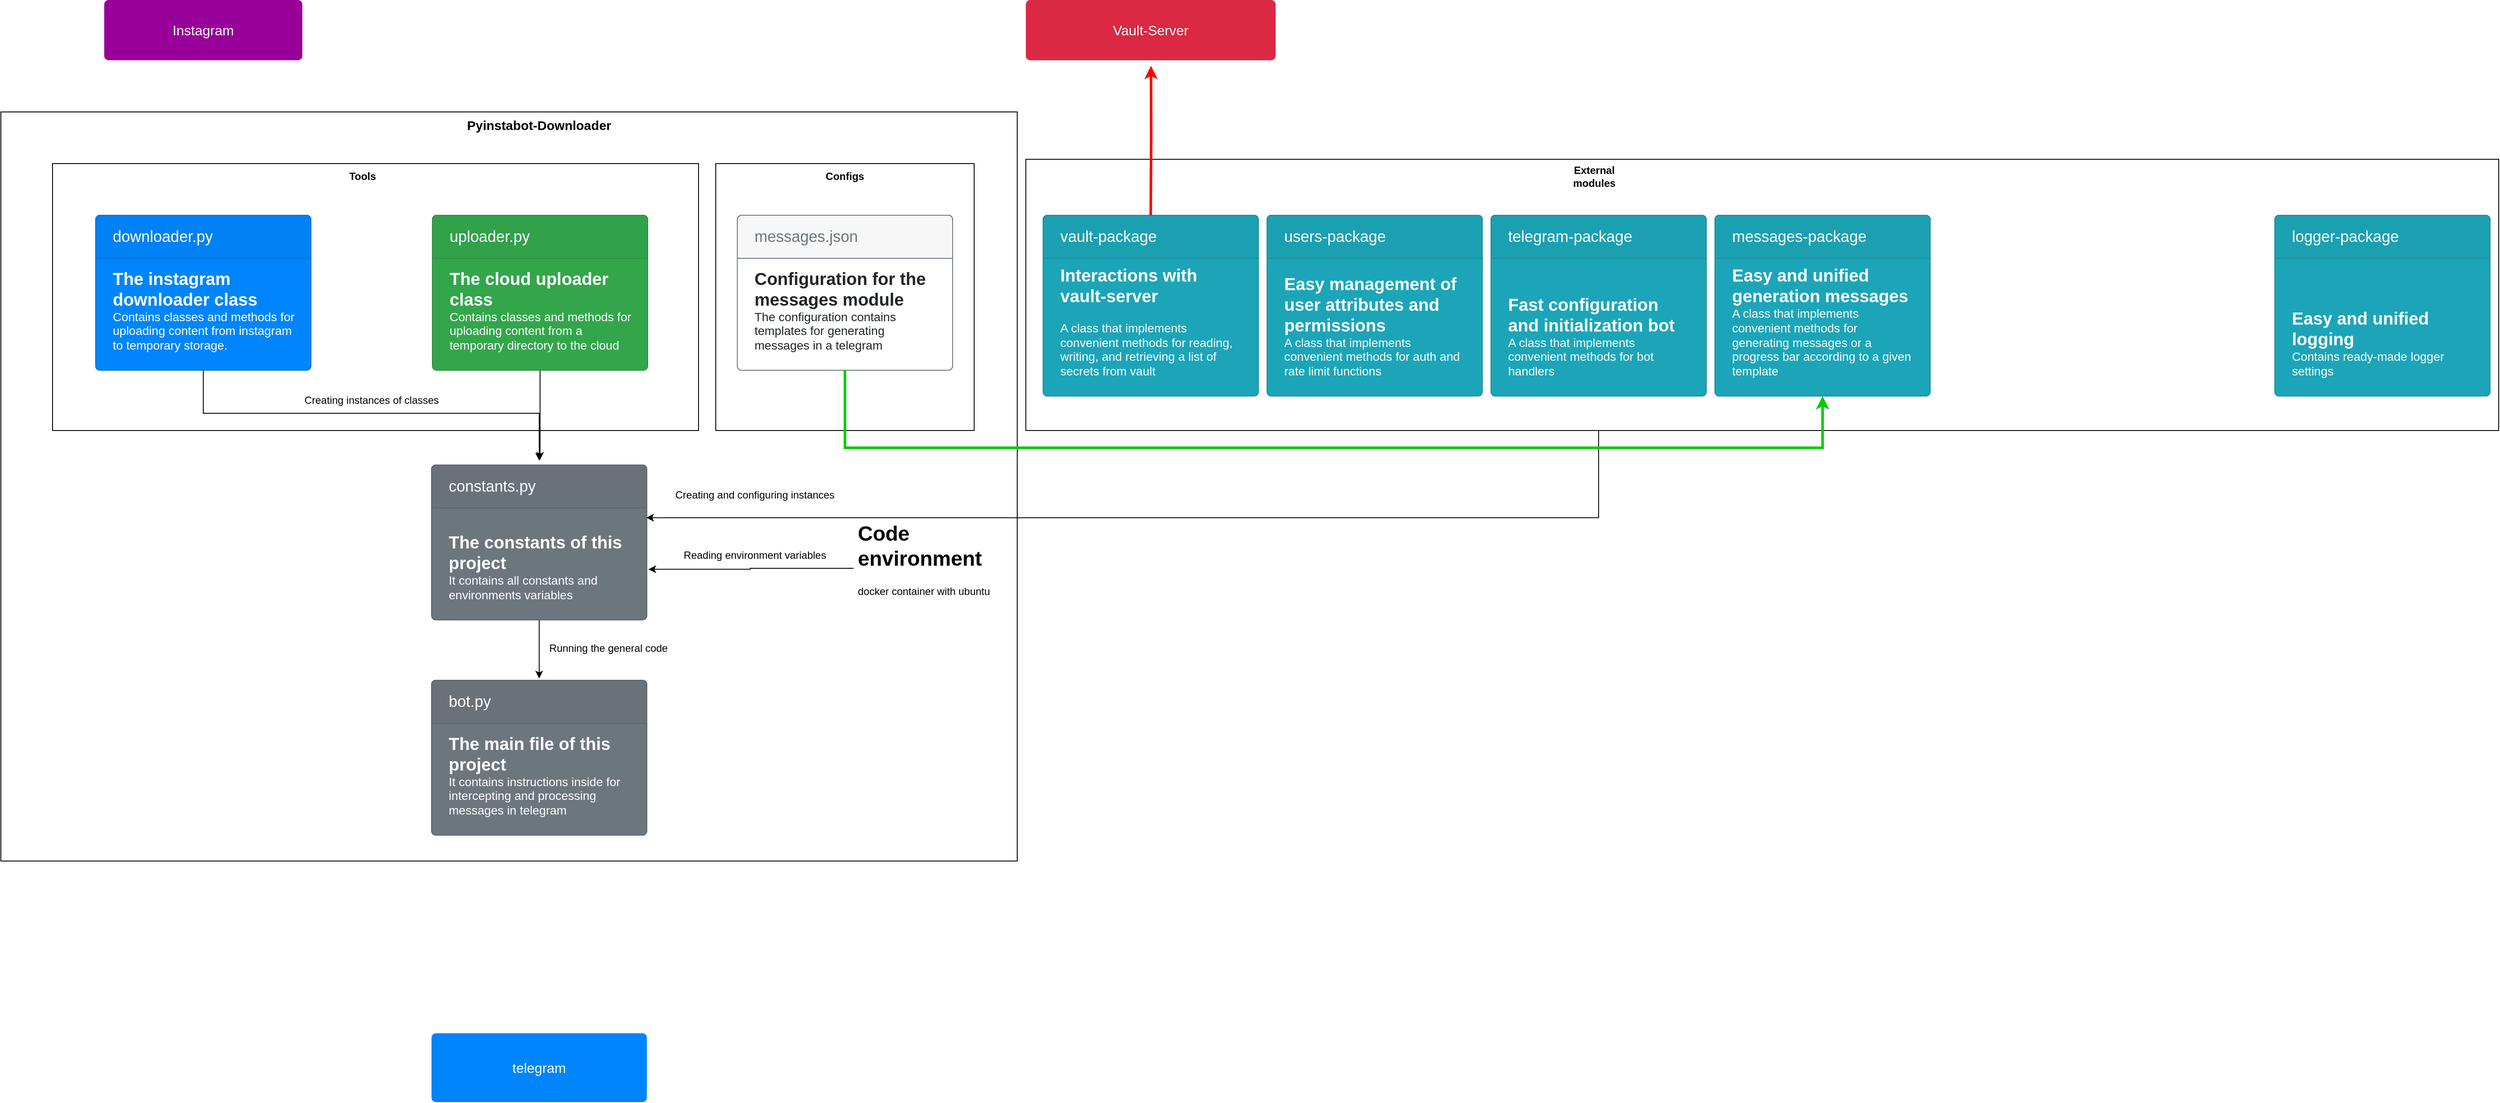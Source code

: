 <mxfile version="21.6.6" type="github">
  <diagram name="Страница 1" id="C4cH1xLUQUfybdzY-Pvg">
    <mxGraphModel dx="1536" dy="2060" grid="1" gridSize="10" guides="1" tooltips="1" connect="1" arrows="1" fold="1" page="1" pageScale="1" pageWidth="827" pageHeight="1169" math="0" shadow="0">
      <root>
        <mxCell id="0" />
        <mxCell id="1" parent="0" />
        <mxCell id="oiA-mQmHKhEabUs_qZRi-52" value="" style="rounded=0;whiteSpace=wrap;html=1;" vertex="1" parent="1">
          <mxGeometry x="130" y="-190" width="1180" height="870" as="geometry" />
        </mxCell>
        <mxCell id="oiA-mQmHKhEabUs_qZRi-24" value="" style="rounded=0;whiteSpace=wrap;html=1;" vertex="1" parent="1">
          <mxGeometry x="190" y="-130" width="750" height="310" as="geometry" />
        </mxCell>
        <mxCell id="oiA-mQmHKhEabUs_qZRi-4" value="&lt;span style=&quot;font-size: 20px;&quot;&gt;&lt;b&gt;The main file of this project&lt;/b&gt;&lt;/span&gt;&lt;br style=&quot;font-size: 14px&quot;&gt;It contains instructions inside for intercepting and processing messages in telegram" style="html=1;shadow=0;dashed=0;shape=mxgraph.bootstrap.rrect;rSize=5;strokeColor=#5B646A;html=1;whiteSpace=wrap;fillColor=#6C767D;fontColor=#ffffff;verticalAlign=bottom;align=left;spacing=20;spacingBottom=0;fontSize=14;" vertex="1" parent="1">
          <mxGeometry x="630" y="470" width="250" height="180" as="geometry" />
        </mxCell>
        <mxCell id="oiA-mQmHKhEabUs_qZRi-5" value="bot.py" style="html=1;shadow=0;dashed=0;shape=mxgraph.bootstrap.topButton;rSize=5;perimeter=none;whiteSpace=wrap;fillColor=#697279;strokeColor=#5B646A;fontColor=#ffffff;resizeWidth=1;fontSize=18;align=left;spacing=20;" vertex="1" parent="oiA-mQmHKhEabUs_qZRi-4">
          <mxGeometry width="250" height="50" relative="1" as="geometry" />
        </mxCell>
        <mxCell id="oiA-mQmHKhEabUs_qZRi-15" style="edgeStyle=orthogonalEdgeStyle;rounded=0;orthogonalLoop=1;jettySize=auto;html=1;entryX=0.5;entryY=-0.1;entryDx=0;entryDy=0;entryPerimeter=0;" edge="1" parent="1" source="oiA-mQmHKhEabUs_qZRi-6" target="oiA-mQmHKhEabUs_qZRi-11">
          <mxGeometry relative="1" as="geometry">
            <Array as="points">
              <mxPoint x="365" y="160" />
              <mxPoint x="755" y="160" />
            </Array>
          </mxGeometry>
        </mxCell>
        <mxCell id="oiA-mQmHKhEabUs_qZRi-6" value="&lt;span style=&quot;font-size: 20px;&quot;&gt;&lt;b&gt;The instagram downloader class&lt;/b&gt;&lt;/span&gt;&lt;br style=&quot;font-size: 14px&quot;&gt;Contains classes and methods for uploading content from instagram to temporary storage." style="html=1;shadow=0;dashed=0;shape=mxgraph.bootstrap.rrect;rSize=5;strokeColor=#0071D5;html=1;whiteSpace=wrap;fillColor=#0085FC;fontColor=#ffffff;verticalAlign=bottom;align=left;spacing=20;spacingBottom=0;fontSize=14;" vertex="1" parent="1">
          <mxGeometry x="240" y="-70" width="250" height="180" as="geometry" />
        </mxCell>
        <mxCell id="oiA-mQmHKhEabUs_qZRi-7" value="downloader.py" style="html=1;shadow=0;dashed=0;shape=mxgraph.bootstrap.topButton;rSize=5;perimeter=none;whiteSpace=wrap;fillColor=#0081F4;strokeColor=#0071D5;fontColor=#ffffff;resizeWidth=1;fontSize=18;align=left;spacing=20;" vertex="1" parent="oiA-mQmHKhEabUs_qZRi-6">
          <mxGeometry width="250" height="50" relative="1" as="geometry" />
        </mxCell>
        <mxCell id="oiA-mQmHKhEabUs_qZRi-14" style="edgeStyle=orthogonalEdgeStyle;rounded=0;orthogonalLoop=1;jettySize=auto;html=1;entryX=0.504;entryY=-0.12;entryDx=0;entryDy=0;entryPerimeter=0;" edge="1" parent="1" source="oiA-mQmHKhEabUs_qZRi-8" target="oiA-mQmHKhEabUs_qZRi-11">
          <mxGeometry relative="1" as="geometry" />
        </mxCell>
        <mxCell id="oiA-mQmHKhEabUs_qZRi-8" value="&lt;span style=&quot;font-size: 20px;&quot;&gt;&lt;b&gt;The cloud uploader class&lt;/b&gt;&lt;/span&gt;&lt;br style=&quot;font-size: 14px&quot;&gt;Contains classes and methods for uploading content from a temporary directory to the cloud" style="html=1;shadow=0;dashed=0;shape=mxgraph.bootstrap.rrect;rSize=5;strokeColor=#2B8D40;html=1;whiteSpace=wrap;fillColor=#33A64C;fontColor=#ffffff;verticalAlign=bottom;align=left;spacing=20;spacingBottom=0;fontSize=14;" vertex="1" parent="1">
          <mxGeometry x="631" y="-70" width="250" height="180" as="geometry" />
        </mxCell>
        <mxCell id="oiA-mQmHKhEabUs_qZRi-9" value="uploader.py" style="html=1;shadow=0;dashed=0;shape=mxgraph.bootstrap.topButton;rSize=5;perimeter=none;whiteSpace=wrap;fillColor=#31A14A;strokeColor=#2B8D40;fontColor=#ffffff;resizeWidth=1;fontSize=18;align=left;spacing=20;" vertex="1" parent="oiA-mQmHKhEabUs_qZRi-8">
          <mxGeometry width="250" height="50" relative="1" as="geometry" />
        </mxCell>
        <mxCell id="oiA-mQmHKhEabUs_qZRi-29" style="edgeStyle=orthogonalEdgeStyle;rounded=0;orthogonalLoop=1;jettySize=auto;html=1;entryX=0.5;entryY=-0.04;entryDx=0;entryDy=0;entryPerimeter=0;" edge="1" parent="1" source="oiA-mQmHKhEabUs_qZRi-10" target="oiA-mQmHKhEabUs_qZRi-5">
          <mxGeometry relative="1" as="geometry" />
        </mxCell>
        <mxCell id="oiA-mQmHKhEabUs_qZRi-10" value="&lt;span style=&quot;font-size: 20px;&quot;&gt;&lt;b&gt;The constants of this project&lt;/b&gt;&lt;/span&gt;&lt;br style=&quot;font-size: 14px&quot;&gt;It contains all constants and environments variables" style="html=1;shadow=0;dashed=0;shape=mxgraph.bootstrap.rrect;rSize=5;strokeColor=#5B646A;html=1;whiteSpace=wrap;fillColor=#6C767D;fontColor=#ffffff;verticalAlign=bottom;align=left;spacing=20;spacingBottom=0;fontSize=14;" vertex="1" parent="1">
          <mxGeometry x="630" y="220" width="250" height="180" as="geometry" />
        </mxCell>
        <mxCell id="oiA-mQmHKhEabUs_qZRi-11" value="constants.py" style="html=1;shadow=0;dashed=0;shape=mxgraph.bootstrap.topButton;rSize=5;perimeter=none;whiteSpace=wrap;fillColor=#697279;strokeColor=#5B646A;fontColor=#ffffff;resizeWidth=1;fontSize=18;align=left;spacing=20;" vertex="1" parent="oiA-mQmHKhEabUs_qZRi-10">
          <mxGeometry width="250" height="50" relative="1" as="geometry" />
        </mxCell>
        <mxCell id="oiA-mQmHKhEabUs_qZRi-16" value="Creating instances of classes" style="text;html=1;align=center;verticalAlign=middle;resizable=0;points=[];autosize=1;strokeColor=none;fillColor=none;" vertex="1" parent="1">
          <mxGeometry x="470" y="130" width="180" height="30" as="geometry" />
        </mxCell>
        <mxCell id="oiA-mQmHKhEabUs_qZRi-18" style="edgeStyle=orthogonalEdgeStyle;rounded=0;orthogonalLoop=1;jettySize=auto;html=1;entryX=1.007;entryY=0.673;entryDx=0;entryDy=0;entryPerimeter=0;" edge="1" parent="1" source="oiA-mQmHKhEabUs_qZRi-17" target="oiA-mQmHKhEabUs_qZRi-10">
          <mxGeometry relative="1" as="geometry">
            <mxPoint x="882" y="313" as="targetPoint" />
          </mxGeometry>
        </mxCell>
        <mxCell id="oiA-mQmHKhEabUs_qZRi-17" value="&lt;h1&gt;Code environment&lt;/h1&gt;&lt;p&gt;docker container with ubuntu&lt;/p&gt;" style="text;html=1;strokeColor=none;fillColor=none;spacing=5;spacingTop=-20;whiteSpace=wrap;overflow=hidden;rounded=0;" vertex="1" parent="1">
          <mxGeometry x="1120" y="280" width="190" height="120" as="geometry" />
        </mxCell>
        <mxCell id="oiA-mQmHKhEabUs_qZRi-19" value="Reading environment variables" style="text;html=1;align=center;verticalAlign=middle;resizable=0;points=[];autosize=1;strokeColor=none;fillColor=none;" vertex="1" parent="1">
          <mxGeometry x="910" y="310" width="190" height="30" as="geometry" />
        </mxCell>
        <mxCell id="oiA-mQmHKhEabUs_qZRi-25" value="&lt;b&gt;Tools&lt;/b&gt;" style="text;html=1;strokeColor=none;fillColor=none;align=center;verticalAlign=middle;whiteSpace=wrap;rounded=0;" vertex="1" parent="1">
          <mxGeometry x="520" y="-130" width="60" height="30" as="geometry" />
        </mxCell>
        <mxCell id="oiA-mQmHKhEabUs_qZRi-26" value="" style="rounded=0;whiteSpace=wrap;html=1;" vertex="1" parent="1">
          <mxGeometry x="960" y="-130" width="300" height="310" as="geometry" />
        </mxCell>
        <mxCell id="oiA-mQmHKhEabUs_qZRi-27" value="&lt;b&gt;Configs&lt;/b&gt;" style="text;html=1;strokeColor=none;fillColor=none;align=center;verticalAlign=middle;whiteSpace=wrap;rounded=0;" vertex="1" parent="1">
          <mxGeometry x="1080" y="-130" width="60" height="30" as="geometry" />
        </mxCell>
        <mxCell id="oiA-mQmHKhEabUs_qZRi-20" value="&lt;span style=&quot;font-size: 20px;&quot;&gt;&lt;b&gt;Configuration for the messages module&lt;/b&gt;&lt;/span&gt;&lt;br style=&quot;font-size: 14px&quot;&gt;The configuration contains templates for generating messages in a telegram" style="html=1;shadow=0;dashed=0;shape=mxgraph.bootstrap.rrect;rSize=5;strokeColor=#6C767D;html=1;whiteSpace=wrap;fillColor=#ffffff;fontColor=#212529;verticalAlign=bottom;align=left;spacing=20;spacingBottom=0;fontSize=14;" vertex="1" parent="1">
          <mxGeometry x="985" y="-70" width="250" height="180" as="geometry" />
        </mxCell>
        <mxCell id="oiA-mQmHKhEabUs_qZRi-21" value="messages.json" style="html=1;shadow=0;dashed=0;shape=mxgraph.bootstrap.topButton;rSize=5;perimeter=none;whiteSpace=wrap;fillColor=#F7F7F7;strokeColor=#6C767D;fontColor=#6C767D;resizeWidth=1;fontSize=18;align=left;spacing=20;" vertex="1" parent="oiA-mQmHKhEabUs_qZRi-20">
          <mxGeometry width="250" height="50" relative="1" as="geometry" />
        </mxCell>
        <mxCell id="oiA-mQmHKhEabUs_qZRi-45" style="edgeStyle=orthogonalEdgeStyle;rounded=0;orthogonalLoop=1;jettySize=auto;html=1;entryX=0.997;entryY=0.34;entryDx=0;entryDy=0;entryPerimeter=0;" edge="1" parent="1" source="oiA-mQmHKhEabUs_qZRi-30" target="oiA-mQmHKhEabUs_qZRi-10">
          <mxGeometry relative="1" as="geometry">
            <mxPoint x="890" y="320" as="targetPoint" />
            <Array as="points">
              <mxPoint x="1985" y="281" />
            </Array>
          </mxGeometry>
        </mxCell>
        <mxCell id="oiA-mQmHKhEabUs_qZRi-30" value="" style="rounded=0;whiteSpace=wrap;html=1;" vertex="1" parent="1">
          <mxGeometry x="1320" y="-135" width="1710" height="315" as="geometry" />
        </mxCell>
        <mxCell id="oiA-mQmHKhEabUs_qZRi-31" value="&lt;b&gt;External modules&lt;/b&gt;" style="text;html=1;strokeColor=none;fillColor=none;align=center;verticalAlign=middle;whiteSpace=wrap;rounded=0;" vertex="1" parent="1">
          <mxGeometry x="1950" y="-130" width="60" height="30" as="geometry" />
        </mxCell>
        <mxCell id="oiA-mQmHKhEabUs_qZRi-32" value="&lt;b&gt;&lt;font style=&quot;font-size: 20px&quot;&gt;Interactions with vault-server&lt;/font&gt;&lt;/b&gt;&lt;br style=&quot;font-size: 14px&quot;&gt;&lt;br style=&quot;font-size: 14px&quot;&gt;A class that implements convenient methods for reading, writing, and retrieving a list of secrets from vault" style="html=1;shadow=0;dashed=0;shape=mxgraph.bootstrap.rrect;rSize=5;strokeColor=#188C9C;html=1;whiteSpace=wrap;fillColor=#1CA5B8;fontColor=#ffffff;verticalAlign=bottom;align=left;spacing=20;spacingBottom=0;fontSize=14;" vertex="1" parent="1">
          <mxGeometry x="1340" y="-70" width="250" height="210" as="geometry" />
        </mxCell>
        <mxCell id="oiA-mQmHKhEabUs_qZRi-33" value="vault-package" style="html=1;shadow=0;dashed=0;shape=mxgraph.bootstrap.topButton;rSize=5;perimeter=none;whiteSpace=wrap;fillColor=#1BA0B2;strokeColor=#188C9C;fontColor=#ffffff;resizeWidth=1;fontSize=18;align=left;spacing=20;" vertex="1" parent="oiA-mQmHKhEabUs_qZRi-32">
          <mxGeometry width="250" height="50" relative="1" as="geometry" />
        </mxCell>
        <mxCell id="oiA-mQmHKhEabUs_qZRi-34" value="&lt;span style=&quot;font-size: 20px;&quot;&gt;&lt;b&gt;Easy management of user attributes and permissions&lt;/b&gt;&lt;/span&gt;&lt;br style=&quot;font-size: 14px&quot;&gt;A class that implements convenient methods for auth and rate limit functions" style="html=1;shadow=0;dashed=0;shape=mxgraph.bootstrap.rrect;rSize=5;strokeColor=#188C9C;html=1;whiteSpace=wrap;fillColor=#1CA5B8;fontColor=#ffffff;verticalAlign=bottom;align=left;spacing=20;spacingBottom=0;fontSize=14;" vertex="1" parent="1">
          <mxGeometry x="1600" y="-70" width="250" height="210" as="geometry" />
        </mxCell>
        <mxCell id="oiA-mQmHKhEabUs_qZRi-35" value="users-package" style="html=1;shadow=0;dashed=0;shape=mxgraph.bootstrap.topButton;rSize=5;perimeter=none;whiteSpace=wrap;fillColor=#1BA0B2;strokeColor=#188C9C;fontColor=#ffffff;resizeWidth=1;fontSize=18;align=left;spacing=20;" vertex="1" parent="oiA-mQmHKhEabUs_qZRi-34">
          <mxGeometry width="250" height="50" relative="1" as="geometry" />
        </mxCell>
        <mxCell id="oiA-mQmHKhEabUs_qZRi-36" value="&lt;span style=&quot;font-size: 20px;&quot;&gt;&lt;b&gt;Fast configuration and&amp;nbsp;initialization bot&lt;/b&gt;&lt;/span&gt;&lt;br style=&quot;font-size: 14px&quot;&gt;A class that implements convenient methods for bot handlers" style="html=1;shadow=0;dashed=0;shape=mxgraph.bootstrap.rrect;rSize=5;strokeColor=#188C9C;html=1;whiteSpace=wrap;fillColor=#1CA5B8;fontColor=#ffffff;verticalAlign=bottom;align=left;spacing=20;spacingBottom=0;fontSize=14;" vertex="1" parent="1">
          <mxGeometry x="1860" y="-70" width="250" height="210" as="geometry" />
        </mxCell>
        <mxCell id="oiA-mQmHKhEabUs_qZRi-37" value="telegram-package" style="html=1;shadow=0;dashed=0;shape=mxgraph.bootstrap.topButton;rSize=5;perimeter=none;whiteSpace=wrap;fillColor=#1BA0B2;strokeColor=#188C9C;fontColor=#ffffff;resizeWidth=1;fontSize=18;align=left;spacing=20;" vertex="1" parent="oiA-mQmHKhEabUs_qZRi-36">
          <mxGeometry width="250" height="50" relative="1" as="geometry" />
        </mxCell>
        <mxCell id="oiA-mQmHKhEabUs_qZRi-38" value="&lt;span style=&quot;font-size: 20px;&quot;&gt;&lt;b&gt;Easy and unified generation messages&lt;/b&gt;&lt;/span&gt;&lt;br style=&quot;font-size: 14px&quot;&gt;A class that implements convenient methods for generating messages or a progress bar according to a given template" style="html=1;shadow=0;dashed=0;shape=mxgraph.bootstrap.rrect;rSize=5;strokeColor=#188C9C;html=1;whiteSpace=wrap;fillColor=#1CA5B8;fontColor=#ffffff;verticalAlign=bottom;align=left;spacing=20;spacingBottom=0;fontSize=14;" vertex="1" parent="1">
          <mxGeometry x="2120" y="-70" width="250" height="210" as="geometry" />
        </mxCell>
        <mxCell id="oiA-mQmHKhEabUs_qZRi-39" value="messages-package" style="html=1;shadow=0;dashed=0;shape=mxgraph.bootstrap.topButton;rSize=5;perimeter=none;whiteSpace=wrap;fillColor=#1BA0B2;strokeColor=#188C9C;fontColor=#ffffff;resizeWidth=1;fontSize=18;align=left;spacing=20;" vertex="1" parent="oiA-mQmHKhEabUs_qZRi-38">
          <mxGeometry width="250" height="50" relative="1" as="geometry" />
        </mxCell>
        <mxCell id="oiA-mQmHKhEabUs_qZRi-40" value="&lt;span style=&quot;font-size: 20px;&quot;&gt;&lt;b&gt;Easy and unified logging&lt;/b&gt;&lt;/span&gt;&lt;br style=&quot;font-size: 14px&quot;&gt;Contains ready-made logger settings" style="html=1;shadow=0;dashed=0;shape=mxgraph.bootstrap.rrect;rSize=5;strokeColor=#188C9C;html=1;whiteSpace=wrap;fillColor=#1CA5B8;fontColor=#ffffff;verticalAlign=bottom;align=left;spacing=20;spacingBottom=0;fontSize=14;" vertex="1" parent="1">
          <mxGeometry x="2770" y="-70" width="250" height="210" as="geometry" />
        </mxCell>
        <mxCell id="oiA-mQmHKhEabUs_qZRi-41" value="logger-package" style="html=1;shadow=0;dashed=0;shape=mxgraph.bootstrap.topButton;rSize=5;perimeter=none;whiteSpace=wrap;fillColor=#1BA0B2;strokeColor=#188C9C;fontColor=#ffffff;resizeWidth=1;fontSize=18;align=left;spacing=20;" vertex="1" parent="oiA-mQmHKhEabUs_qZRi-40">
          <mxGeometry width="250" height="50" relative="1" as="geometry" />
        </mxCell>
        <mxCell id="oiA-mQmHKhEabUs_qZRi-42" value="Running the general code" style="text;html=1;align=center;verticalAlign=middle;resizable=0;points=[];autosize=1;strokeColor=none;fillColor=none;" vertex="1" parent="1">
          <mxGeometry x="755" y="418" width="160" height="30" as="geometry" />
        </mxCell>
        <mxCell id="oiA-mQmHKhEabUs_qZRi-46" value="Creating and configuring instances" style="text;html=1;align=center;verticalAlign=middle;resizable=0;points=[];autosize=1;strokeColor=none;fillColor=none;" vertex="1" parent="1">
          <mxGeometry x="900" y="240" width="210" height="30" as="geometry" />
        </mxCell>
        <mxCell id="oiA-mQmHKhEabUs_qZRi-47" value="Vault-Server" style="html=1;shadow=0;dashed=0;shape=mxgraph.bootstrap.rrect;rSize=5;strokeColor=none;strokeWidth=1;fillColor=#DB2843;fontColor=#FFFFFF;whiteSpace=wrap;align=center;verticalAlign=middle;spacingLeft=0;fontStyle=0;fontSize=16;spacing=5;" vertex="1" parent="1">
          <mxGeometry x="1320" y="-320" width="290" height="70" as="geometry" />
        </mxCell>
        <mxCell id="oiA-mQmHKhEabUs_qZRi-48" style="edgeStyle=orthogonalEdgeStyle;rounded=0;orthogonalLoop=1;jettySize=auto;html=1;entryX=0.501;entryY=1.092;entryDx=0;entryDy=0;entryPerimeter=0;strokeWidth=3;fillColor=#f8cecc;strokeColor=#FF0000;" edge="1" parent="1" target="oiA-mQmHKhEabUs_qZRi-47">
          <mxGeometry relative="1" as="geometry">
            <mxPoint x="1465" y="-70" as="sourcePoint" />
          </mxGeometry>
        </mxCell>
        <mxCell id="oiA-mQmHKhEabUs_qZRi-49" style="edgeStyle=orthogonalEdgeStyle;rounded=0;orthogonalLoop=1;jettySize=auto;html=1;strokeColor=#00CC00;strokeWidth=3;" edge="1" parent="1" source="oiA-mQmHKhEabUs_qZRi-20" target="oiA-mQmHKhEabUs_qZRi-38">
          <mxGeometry relative="1" as="geometry">
            <Array as="points">
              <mxPoint x="1110" y="200" />
              <mxPoint x="2245" y="200" />
            </Array>
          </mxGeometry>
        </mxCell>
        <mxCell id="oiA-mQmHKhEabUs_qZRi-50" value="telegram" style="html=1;shadow=0;dashed=0;shape=mxgraph.bootstrap.rrect;rSize=5;strokeColor=none;strokeWidth=1;fillColor=#0085FC;fontColor=#FFFFFF;whiteSpace=wrap;align=center;verticalAlign=middle;spacingLeft=0;fontStyle=0;fontSize=16;spacing=5;" vertex="1" parent="1">
          <mxGeometry x="630" y="880" width="250" height="80" as="geometry" />
        </mxCell>
        <mxCell id="oiA-mQmHKhEabUs_qZRi-51" value="Instagram" style="html=1;shadow=0;dashed=0;shape=mxgraph.bootstrap.rrect;rSize=5;strokeColor=none;strokeWidth=1;fillColor=#990099;fontColor=#FFFFFF;whiteSpace=wrap;align=center;verticalAlign=middle;spacingLeft=0;fontStyle=0;fontSize=16;spacing=5;" vertex="1" parent="1">
          <mxGeometry x="250" y="-320" width="230" height="70" as="geometry" />
        </mxCell>
        <mxCell id="oiA-mQmHKhEabUs_qZRi-53" value="&lt;b&gt;&lt;font style=&quot;font-size: 15px;&quot;&gt;Pyinstabot-Downloader&lt;/font&gt;&lt;/b&gt;" style="text;html=1;strokeColor=none;fillColor=none;align=center;verticalAlign=middle;whiteSpace=wrap;rounded=0;" vertex="1" parent="1">
          <mxGeometry x="625" y="-190" width="260" height="30" as="geometry" />
        </mxCell>
      </root>
    </mxGraphModel>
  </diagram>
</mxfile>
